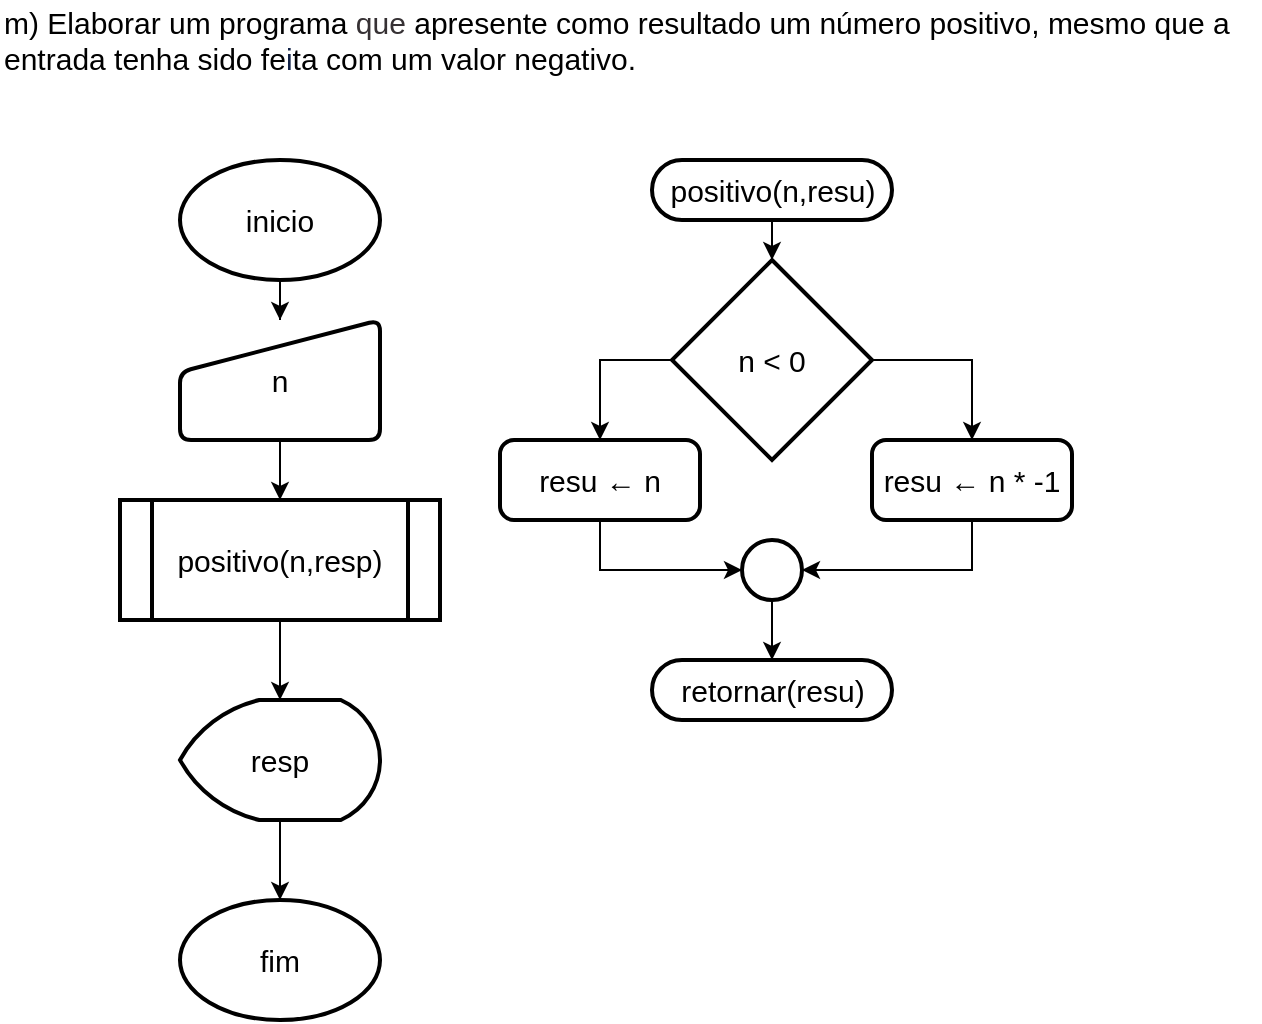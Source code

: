<mxfile version="19.0.3" type="device"><diagram id="2QJT0bwvgVK91X4qn6z7" name="Página-1"><mxGraphModel dx="1422" dy="865" grid="1" gridSize="10" guides="1" tooltips="1" connect="1" arrows="1" fold="1" page="1" pageScale="1" pageWidth="827" pageHeight="1169" math="0" shadow="0"><root><mxCell id="0"/><mxCell id="1" parent="0"/><mxCell id="W-cMCSXn9qeC4ioXrLrh-1" value="&lt;span class=&quot;fontstyle0&quot; style=&quot;font-size: 15px;&quot;&gt;m) Elaborar um programa &lt;/span&gt;&lt;span style=&quot;color: rgb(54, 49, 52); font-size: 15px;&quot; class=&quot;fontstyle0&quot;&gt;que &lt;/span&gt;&lt;span class=&quot;fontstyle0&quot; style=&quot;font-size: 15px;&quot;&gt;apresente como resultado um número positivo, mesmo que a&lt;br style=&quot;font-size: 15px;&quot;&gt;entrada tenha sido fe&lt;/span&gt;&lt;span style=&quot;color: rgb(17, 33, 71); font-size: 15px;&quot; class=&quot;fontstyle0&quot;&gt;i&lt;/span&gt;&lt;span class=&quot;fontstyle0&quot; style=&quot;font-size: 15px;&quot;&gt;ta com um valor negativo.&lt;/span&gt; &lt;br style=&quot;font-size: 15px;&quot;&gt;" style="text;html=1;align=left;verticalAlign=middle;resizable=0;points=[];autosize=1;strokeColor=none;fillColor=none;fontSize=15;" parent="1" vertex="1"><mxGeometry width="630" height="40" as="geometry"/></mxCell><mxCell id="W-cMCSXn9qeC4ioXrLrh-20" value="" style="edgeStyle=orthogonalEdgeStyle;rounded=0;orthogonalLoop=1;jettySize=auto;html=1;fontSize=15;" parent="1" source="W-cMCSXn9qeC4ioXrLrh-2" target="W-cMCSXn9qeC4ioXrLrh-19" edge="1"><mxGeometry relative="1" as="geometry"/></mxCell><mxCell id="W-cMCSXn9qeC4ioXrLrh-2" value="n" style="html=1;strokeWidth=2;shape=manualInput;whiteSpace=wrap;rounded=1;size=26;arcSize=11;fontSize=15;" parent="1" vertex="1"><mxGeometry x="90" y="160" width="100" height="60" as="geometry"/></mxCell><mxCell id="RftJsoiXU_bjllLBqHwK-2" value="" style="edgeStyle=orthogonalEdgeStyle;rounded=0;orthogonalLoop=1;jettySize=auto;html=1;" edge="1" parent="1" source="W-cMCSXn9qeC4ioXrLrh-3" target="W-cMCSXn9qeC4ioXrLrh-4"><mxGeometry relative="1" as="geometry"/></mxCell><mxCell id="W-cMCSXn9qeC4ioXrLrh-3" value="resp" style="strokeWidth=2;html=1;shape=mxgraph.flowchart.display;whiteSpace=wrap;fontSize=15;" parent="1" vertex="1"><mxGeometry x="90" y="350" width="100" height="60" as="geometry"/></mxCell><mxCell id="W-cMCSXn9qeC4ioXrLrh-4" value="fim" style="strokeWidth=2;html=1;shape=mxgraph.flowchart.start_1;whiteSpace=wrap;fontSize=15;" parent="1" vertex="1"><mxGeometry x="90" y="450" width="100" height="60" as="geometry"/></mxCell><mxCell id="W-cMCSXn9qeC4ioXrLrh-17" value="" style="edgeStyle=orthogonalEdgeStyle;rounded=0;orthogonalLoop=1;jettySize=auto;html=1;fontSize=15;" parent="1" source="W-cMCSXn9qeC4ioXrLrh-5" target="W-cMCSXn9qeC4ioXrLrh-2" edge="1"><mxGeometry relative="1" as="geometry"/></mxCell><mxCell id="W-cMCSXn9qeC4ioXrLrh-5" value="inicio" style="strokeWidth=2;html=1;shape=mxgraph.flowchart.start_1;whiteSpace=wrap;fontSize=15;" parent="1" vertex="1"><mxGeometry x="90" y="80" width="100" height="60" as="geometry"/></mxCell><mxCell id="W-cMCSXn9qeC4ioXrLrh-6" value="retornar(resu)" style="html=1;dashed=0;whitespace=wrap;shape=mxgraph.dfd.start;fontSize=15;strokeWidth=2;" parent="1" vertex="1"><mxGeometry x="326" y="330" width="120" height="30" as="geometry"/></mxCell><mxCell id="W-cMCSXn9qeC4ioXrLrh-9" value="" style="edgeStyle=orthogonalEdgeStyle;rounded=0;orthogonalLoop=1;jettySize=auto;html=1;fontSize=15;" parent="1" source="W-cMCSXn9qeC4ioXrLrh-7" target="W-cMCSXn9qeC4ioXrLrh-8" edge="1"><mxGeometry relative="1" as="geometry"/></mxCell><mxCell id="W-cMCSXn9qeC4ioXrLrh-7" value="positivo(n,resu)" style="html=1;dashed=0;whitespace=wrap;shape=mxgraph.dfd.start;fontSize=15;strokeWidth=2;" parent="1" vertex="1"><mxGeometry x="326" y="80" width="120" height="30" as="geometry"/></mxCell><mxCell id="W-cMCSXn9qeC4ioXrLrh-11" style="edgeStyle=orthogonalEdgeStyle;rounded=0;orthogonalLoop=1;jettySize=auto;html=1;exitX=1;exitY=0.5;exitDx=0;exitDy=0;exitPerimeter=0;entryX=0.5;entryY=0;entryDx=0;entryDy=0;fontSize=15;" parent="1" source="W-cMCSXn9qeC4ioXrLrh-8" target="W-cMCSXn9qeC4ioXrLrh-10" edge="1"><mxGeometry relative="1" as="geometry"/></mxCell><mxCell id="RftJsoiXU_bjllLBqHwK-5" style="edgeStyle=orthogonalEdgeStyle;rounded=0;orthogonalLoop=1;jettySize=auto;html=1;exitX=0;exitY=0.5;exitDx=0;exitDy=0;exitPerimeter=0;" edge="1" parent="1" source="W-cMCSXn9qeC4ioXrLrh-8" target="RftJsoiXU_bjllLBqHwK-4"><mxGeometry relative="1" as="geometry"/></mxCell><mxCell id="W-cMCSXn9qeC4ioXrLrh-8" value="n &amp;lt; 0" style="strokeWidth=2;html=1;shape=mxgraph.flowchart.decision;whiteSpace=wrap;fontSize=15;" parent="1" vertex="1"><mxGeometry x="336" y="130" width="100" height="100" as="geometry"/></mxCell><mxCell id="W-cMCSXn9qeC4ioXrLrh-14" style="edgeStyle=orthogonalEdgeStyle;rounded=0;orthogonalLoop=1;jettySize=auto;html=1;exitX=0.5;exitY=1;exitDx=0;exitDy=0;entryX=1;entryY=0.5;entryDx=0;entryDy=0;entryPerimeter=0;fontSize=15;" parent="1" source="W-cMCSXn9qeC4ioXrLrh-10" target="W-cMCSXn9qeC4ioXrLrh-12" edge="1"><mxGeometry relative="1" as="geometry"/></mxCell><mxCell id="W-cMCSXn9qeC4ioXrLrh-10" value="resu ← n * -1" style="rounded=1;whiteSpace=wrap;html=1;absoluteArcSize=1;arcSize=14;strokeWidth=2;fontSize=15;" parent="1" vertex="1"><mxGeometry x="436" y="220" width="100" height="40" as="geometry"/></mxCell><mxCell id="RftJsoiXU_bjllLBqHwK-3" value="" style="edgeStyle=orthogonalEdgeStyle;rounded=0;orthogonalLoop=1;jettySize=auto;html=1;" edge="1" parent="1" source="W-cMCSXn9qeC4ioXrLrh-12" target="W-cMCSXn9qeC4ioXrLrh-6"><mxGeometry relative="1" as="geometry"/></mxCell><mxCell id="W-cMCSXn9qeC4ioXrLrh-12" value="" style="verticalLabelPosition=bottom;verticalAlign=top;html=1;shape=mxgraph.flowchart.on-page_reference;fontSize=15;strokeWidth=2;" parent="1" vertex="1"><mxGeometry x="371" y="270" width="30" height="30" as="geometry"/></mxCell><mxCell id="RftJsoiXU_bjllLBqHwK-1" value="" style="edgeStyle=orthogonalEdgeStyle;rounded=0;orthogonalLoop=1;jettySize=auto;html=1;" edge="1" parent="1" source="W-cMCSXn9qeC4ioXrLrh-19" target="W-cMCSXn9qeC4ioXrLrh-3"><mxGeometry relative="1" as="geometry"/></mxCell><mxCell id="W-cMCSXn9qeC4ioXrLrh-19" value="positivo(n,resp)" style="shape=process;whiteSpace=wrap;html=1;backgroundOutline=1;fontSize=15;strokeWidth=2;rounded=1;arcSize=0;" parent="1" vertex="1"><mxGeometry x="60" y="250" width="160" height="60" as="geometry"/></mxCell><mxCell id="RftJsoiXU_bjllLBqHwK-6" style="edgeStyle=orthogonalEdgeStyle;rounded=0;orthogonalLoop=1;jettySize=auto;html=1;exitX=0.5;exitY=1;exitDx=0;exitDy=0;entryX=0;entryY=0.5;entryDx=0;entryDy=0;entryPerimeter=0;" edge="1" parent="1" source="RftJsoiXU_bjllLBqHwK-4" target="W-cMCSXn9qeC4ioXrLrh-12"><mxGeometry relative="1" as="geometry"/></mxCell><mxCell id="RftJsoiXU_bjllLBqHwK-4" value="resu ← n" style="rounded=1;whiteSpace=wrap;html=1;absoluteArcSize=1;arcSize=14;strokeWidth=2;fontSize=15;" vertex="1" parent="1"><mxGeometry x="250" y="220" width="100" height="40" as="geometry"/></mxCell></root></mxGraphModel></diagram></mxfile>